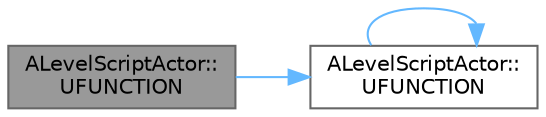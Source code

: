 digraph "ALevelScriptActor::UFUNCTION"
{
 // INTERACTIVE_SVG=YES
 // LATEX_PDF_SIZE
  bgcolor="transparent";
  edge [fontname=Helvetica,fontsize=10,labelfontname=Helvetica,labelfontsize=10];
  node [fontname=Helvetica,fontsize=10,shape=box,height=0.2,width=0.4];
  rankdir="LR";
  Node1 [id="Node000001",label="ALevelScriptActor::\lUFUNCTION",height=0.2,width=0.4,color="gray40", fillcolor="grey60", style="filled", fontcolor="black",tooltip="Event called on world origin location changes."];
  Node1 -> Node2 [id="edge1_Node000001_Node000002",color="steelblue1",style="solid",tooltip=" "];
  Node2 [id="Node000002",label="ALevelScriptActor::\lUFUNCTION",height=0.2,width=0.4,color="grey40", fillcolor="white", style="filled",URL="$d2/df2/classALevelScriptActor.html#a68a511b9703ac3add37e446454f80053",tooltip="Sets the cinematic mode on all PlayerControllers."];
  Node2 -> Node2 [id="edge2_Node000002_Node000002",color="steelblue1",style="solid",tooltip=" "];
}
